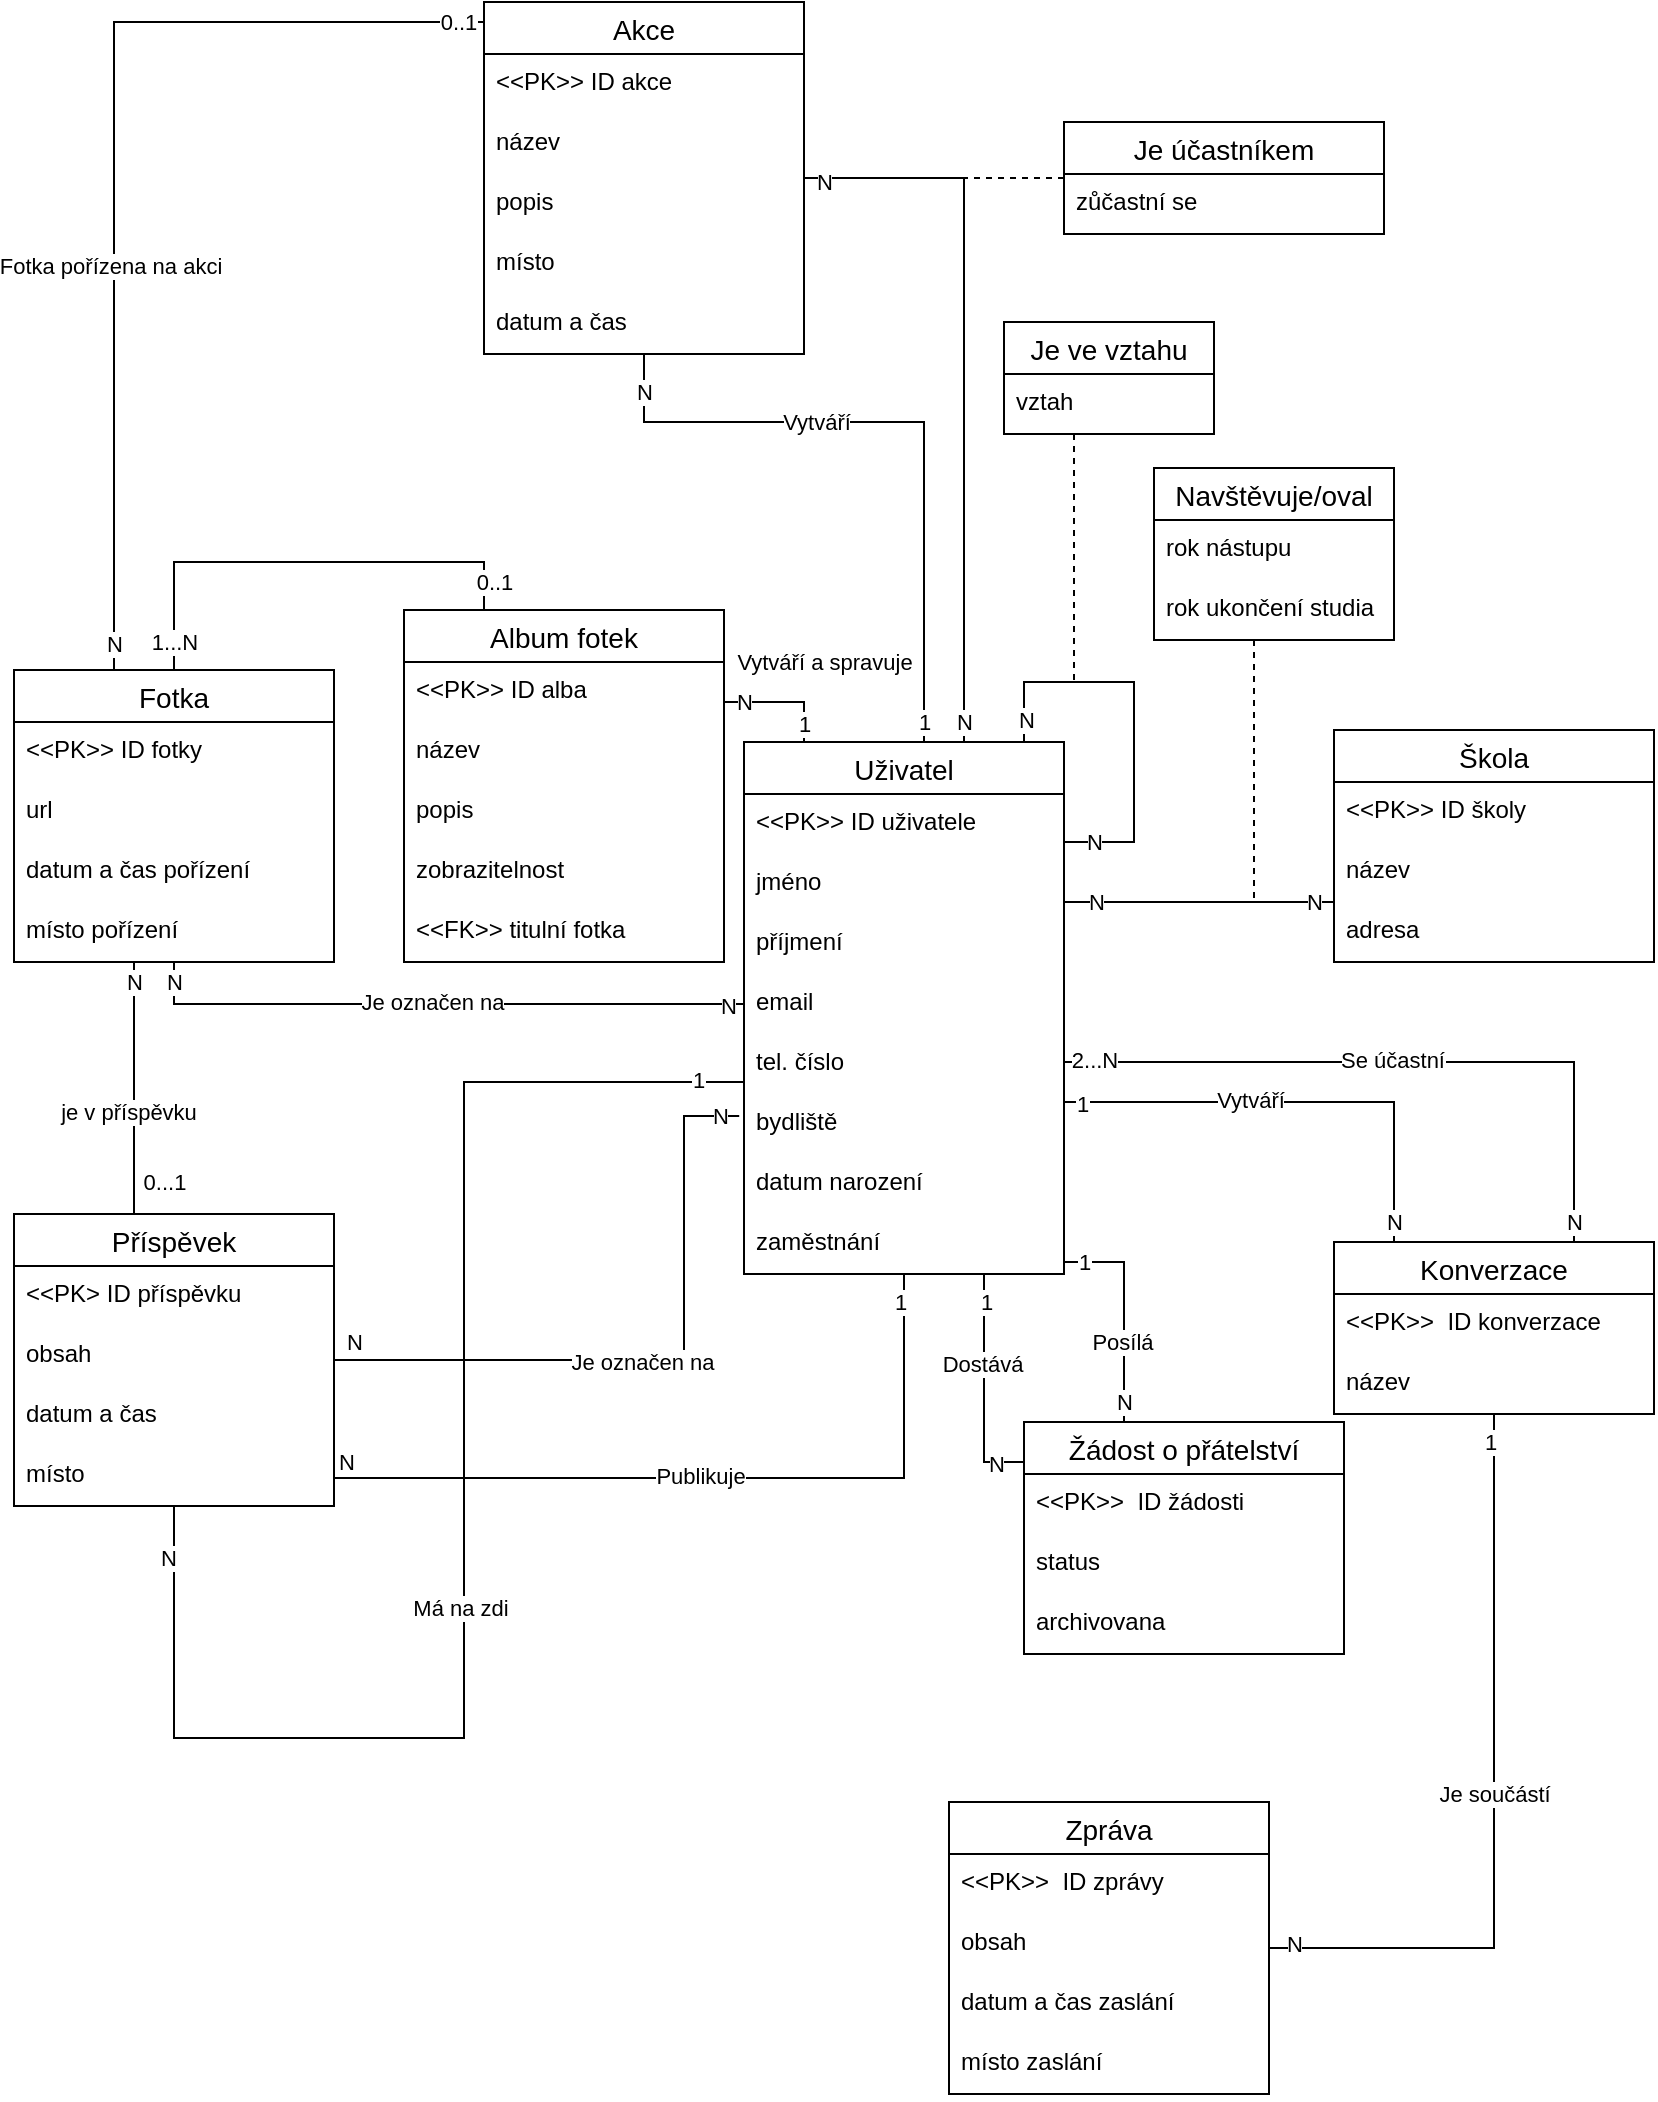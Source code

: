 <mxfile version="20.3.0" type="device"><diagram id="R2lEEEUBdFMjLlhIrx00" name="Page-1"><mxGraphModel dx="2141" dy="1211" grid="1" gridSize="10" guides="1" tooltips="1" connect="1" arrows="1" fold="1" page="1" pageScale="1" pageWidth="850" pageHeight="1100" math="0" shadow="0" extFonts="Permanent Marker^https://fonts.googleapis.com/css?family=Permanent+Marker"><root><mxCell id="0"/><mxCell id="1" parent="0"/><mxCell id="dJl0DLX7Oxz7wwz6UtBd-28" style="edgeStyle=orthogonalEdgeStyle;rounded=0;orthogonalLoop=1;jettySize=auto;html=1;endArrow=none;endFill=0;" parent="1" source="dJl0DLX7Oxz7wwz6UtBd-1" edge="1" target="dJl0DLX7Oxz7wwz6UtBd-1"><mxGeometry relative="1" as="geometry"><mxPoint x="-215" y="380" as="targetPoint"/><Array as="points"><mxPoint x="-325" y="350"/><mxPoint x="-270" y="350"/><mxPoint x="-270" y="430"/></Array></mxGeometry></mxCell><mxCell id="dJl0DLX7Oxz7wwz6UtBd-29" value="N" style="edgeLabel;html=1;align=center;verticalAlign=middle;resizable=0;points=[];" parent="dJl0DLX7Oxz7wwz6UtBd-28" vertex="1" connectable="0"><mxGeometry x="-0.913" y="-1" relative="1" as="geometry"><mxPoint y="-3" as="offset"/></mxGeometry></mxCell><mxCell id="dJl0DLX7Oxz7wwz6UtBd-30" value="N" style="edgeLabel;html=1;align=center;verticalAlign=middle;resizable=0;points=[];" parent="dJl0DLX7Oxz7wwz6UtBd-28" vertex="1" connectable="0"><mxGeometry x="0.855" relative="1" as="geometry"><mxPoint as="offset"/></mxGeometry></mxCell><mxCell id="dJl0DLX7Oxz7wwz6UtBd-49" style="edgeStyle=orthogonalEdgeStyle;rounded=0;orthogonalLoop=1;jettySize=auto;html=1;endArrow=none;endFill=0;" parent="1" source="dJl0DLX7Oxz7wwz6UtBd-1" target="dJl0DLX7Oxz7wwz6UtBd-5" edge="1"><mxGeometry relative="1" as="geometry"><Array as="points"><mxPoint x="-260" y="460"/><mxPoint x="-260" y="460"/></Array></mxGeometry></mxCell><mxCell id="dJl0DLX7Oxz7wwz6UtBd-50" value="N" style="edgeLabel;html=1;align=center;verticalAlign=middle;resizable=0;points=[];" parent="dJl0DLX7Oxz7wwz6UtBd-49" vertex="1" connectable="0"><mxGeometry x="0.806" y="3" relative="1" as="geometry"><mxPoint x="3" y="3" as="offset"/></mxGeometry></mxCell><mxCell id="dJl0DLX7Oxz7wwz6UtBd-51" value="N" style="edgeLabel;html=1;align=center;verticalAlign=middle;resizable=0;points=[];" parent="dJl0DLX7Oxz7wwz6UtBd-49" vertex="1" connectable="0"><mxGeometry x="-0.891" y="2" relative="1" as="geometry"><mxPoint x="8" y="2" as="offset"/></mxGeometry></mxCell><mxCell id="dJl0DLX7Oxz7wwz6UtBd-1" value="Uživatel" style="swimlane;fontStyle=0;childLayout=stackLayout;horizontal=1;startSize=26;horizontalStack=0;resizeParent=1;resizeParentMax=0;resizeLast=0;collapsible=1;marginBottom=0;align=center;fontSize=14;" parent="1" vertex="1"><mxGeometry x="-465" y="380" width="160" height="266" as="geometry"/></mxCell><mxCell id="dJl0DLX7Oxz7wwz6UtBd-2" value="&lt;&lt;PK&gt;&gt; ID uživatele" style="text;strokeColor=none;fillColor=none;spacingLeft=4;spacingRight=4;overflow=hidden;rotatable=0;points=[[0,0.5],[1,0.5]];portConstraint=eastwest;fontSize=12;" parent="dJl0DLX7Oxz7wwz6UtBd-1" vertex="1"><mxGeometry y="26" width="160" height="30" as="geometry"/></mxCell><mxCell id="dJl0DLX7Oxz7wwz6UtBd-4" value="jméno&#10;" style="text;strokeColor=none;fillColor=none;spacingLeft=4;spacingRight=4;overflow=hidden;rotatable=0;points=[[0,0.5],[1,0.5]];portConstraint=eastwest;fontSize=12;" parent="dJl0DLX7Oxz7wwz6UtBd-1" vertex="1"><mxGeometry y="56" width="160" height="30" as="geometry"/></mxCell><mxCell id="dJl0DLX7Oxz7wwz6UtBd-17" value="příjmení" style="text;strokeColor=none;fillColor=none;spacingLeft=4;spacingRight=4;overflow=hidden;rotatable=0;points=[[0,0.5],[1,0.5]];portConstraint=eastwest;fontSize=12;" parent="dJl0DLX7Oxz7wwz6UtBd-1" vertex="1"><mxGeometry y="86" width="160" height="30" as="geometry"/></mxCell><mxCell id="dJl0DLX7Oxz7wwz6UtBd-18" value="email" style="text;strokeColor=none;fillColor=none;spacingLeft=4;spacingRight=4;overflow=hidden;rotatable=0;points=[[0,0.5],[1,0.5]];portConstraint=eastwest;fontSize=12;" parent="dJl0DLX7Oxz7wwz6UtBd-1" vertex="1"><mxGeometry y="116" width="160" height="30" as="geometry"/></mxCell><mxCell id="dJl0DLX7Oxz7wwz6UtBd-19" value="tel. číslo" style="text;strokeColor=none;fillColor=none;spacingLeft=4;spacingRight=4;overflow=hidden;rotatable=0;points=[[0,0.5],[1,0.5]];portConstraint=eastwest;fontSize=12;" parent="dJl0DLX7Oxz7wwz6UtBd-1" vertex="1"><mxGeometry y="146" width="160" height="30" as="geometry"/></mxCell><mxCell id="dJl0DLX7Oxz7wwz6UtBd-20" value="bydliště" style="text;strokeColor=none;fillColor=none;spacingLeft=4;spacingRight=4;overflow=hidden;rotatable=0;points=[[0,0.5],[1,0.5]];portConstraint=eastwest;fontSize=12;" parent="dJl0DLX7Oxz7wwz6UtBd-1" vertex="1"><mxGeometry y="176" width="160" height="30" as="geometry"/></mxCell><mxCell id="dJl0DLX7Oxz7wwz6UtBd-21" value="datum narození" style="text;strokeColor=none;fillColor=none;spacingLeft=4;spacingRight=4;overflow=hidden;rotatable=0;points=[[0,0.5],[1,0.5]];portConstraint=eastwest;fontSize=12;" parent="dJl0DLX7Oxz7wwz6UtBd-1" vertex="1"><mxGeometry y="206" width="160" height="30" as="geometry"/></mxCell><mxCell id="dJl0DLX7Oxz7wwz6UtBd-22" value="zaměstnání" style="text;strokeColor=none;fillColor=none;spacingLeft=4;spacingRight=4;overflow=hidden;rotatable=0;points=[[0,0.5],[1,0.5]];portConstraint=eastwest;fontSize=12;" parent="dJl0DLX7Oxz7wwz6UtBd-1" vertex="1"><mxGeometry y="236" width="160" height="30" as="geometry"/></mxCell><mxCell id="dJl0DLX7Oxz7wwz6UtBd-5" value="Škola" style="swimlane;fontStyle=0;childLayout=stackLayout;horizontal=1;startSize=26;horizontalStack=0;resizeParent=1;resizeParentMax=0;resizeLast=0;collapsible=1;marginBottom=0;align=center;fontSize=14;" parent="1" vertex="1"><mxGeometry x="-170" y="374" width="160" height="116" as="geometry"/></mxCell><mxCell id="dJl0DLX7Oxz7wwz6UtBd-6" value="&lt;&lt;PK&gt;&gt; ID školy" style="text;strokeColor=none;fillColor=none;spacingLeft=4;spacingRight=4;overflow=hidden;rotatable=0;points=[[0,0.5],[1,0.5]];portConstraint=eastwest;fontSize=12;" parent="dJl0DLX7Oxz7wwz6UtBd-5" vertex="1"><mxGeometry y="26" width="160" height="30" as="geometry"/></mxCell><mxCell id="dJl0DLX7Oxz7wwz6UtBd-7" value="název" style="text;strokeColor=none;fillColor=none;spacingLeft=4;spacingRight=4;overflow=hidden;rotatable=0;points=[[0,0.5],[1,0.5]];portConstraint=eastwest;fontSize=12;" parent="dJl0DLX7Oxz7wwz6UtBd-5" vertex="1"><mxGeometry y="56" width="160" height="30" as="geometry"/></mxCell><mxCell id="dJl0DLX7Oxz7wwz6UtBd-8" value="adresa" style="text;strokeColor=none;fillColor=none;spacingLeft=4;spacingRight=4;overflow=hidden;rotatable=0;points=[[0,0.5],[1,0.5]];portConstraint=eastwest;fontSize=12;" parent="dJl0DLX7Oxz7wwz6UtBd-5" vertex="1"><mxGeometry y="86" width="160" height="30" as="geometry"/></mxCell><mxCell id="dJl0DLX7Oxz7wwz6UtBd-60" style="edgeStyle=orthogonalEdgeStyle;rounded=0;orthogonalLoop=1;jettySize=auto;html=1;endArrow=none;endFill=0;" parent="1" source="dJl0DLX7Oxz7wwz6UtBd-13" target="dJl0DLX7Oxz7wwz6UtBd-1" edge="1"><mxGeometry relative="1" as="geometry"><Array as="points"><mxPoint x="-345" y="740"/></Array></mxGeometry></mxCell><mxCell id="dJl0DLX7Oxz7wwz6UtBd-66" value="Dostává" style="edgeLabel;html=1;align=center;verticalAlign=middle;resizable=0;points=[];" parent="dJl0DLX7Oxz7wwz6UtBd-60" vertex="1" connectable="0"><mxGeometry x="0.209" y="1" relative="1" as="geometry"><mxPoint as="offset"/></mxGeometry></mxCell><mxCell id="dJl0DLX7Oxz7wwz6UtBd-67" value="1" style="edgeLabel;html=1;align=center;verticalAlign=middle;resizable=0;points=[];" parent="dJl0DLX7Oxz7wwz6UtBd-60" vertex="1" connectable="0"><mxGeometry x="0.896" y="-1" relative="1" as="geometry"><mxPoint y="8" as="offset"/></mxGeometry></mxCell><mxCell id="dJl0DLX7Oxz7wwz6UtBd-68" value="N" style="edgeLabel;html=1;align=center;verticalAlign=middle;resizable=0;points=[];" parent="dJl0DLX7Oxz7wwz6UtBd-60" vertex="1" connectable="0"><mxGeometry x="-0.905" y="1" relative="1" as="geometry"><mxPoint x="-9" as="offset"/></mxGeometry></mxCell><mxCell id="dJl0DLX7Oxz7wwz6UtBd-61" style="edgeStyle=orthogonalEdgeStyle;rounded=0;orthogonalLoop=1;jettySize=auto;html=1;endArrow=none;endFill=0;" parent="1" source="dJl0DLX7Oxz7wwz6UtBd-13" target="dJl0DLX7Oxz7wwz6UtBd-1" edge="1"><mxGeometry relative="1" as="geometry"><Array as="points"><mxPoint x="-275" y="640"/></Array></mxGeometry></mxCell><mxCell id="dJl0DLX7Oxz7wwz6UtBd-63" value="N" style="edgeLabel;html=1;align=center;verticalAlign=middle;resizable=0;points=[];" parent="dJl0DLX7Oxz7wwz6UtBd-61" vertex="1" connectable="0"><mxGeometry x="-0.883" relative="1" as="geometry"><mxPoint y="-4" as="offset"/></mxGeometry></mxCell><mxCell id="dJl0DLX7Oxz7wwz6UtBd-64" value="1" style="edgeLabel;html=1;align=center;verticalAlign=middle;resizable=0;points=[];" parent="dJl0DLX7Oxz7wwz6UtBd-61" vertex="1" connectable="0"><mxGeometry x="0.834" y="-1" relative="1" as="geometry"><mxPoint x="1" y="1" as="offset"/></mxGeometry></mxCell><mxCell id="dJl0DLX7Oxz7wwz6UtBd-65" value="Posílá" style="edgeLabel;html=1;align=center;verticalAlign=middle;resizable=0;points=[];" parent="dJl0DLX7Oxz7wwz6UtBd-61" vertex="1" connectable="0"><mxGeometry x="0.114" y="1" relative="1" as="geometry"><mxPoint y="21" as="offset"/></mxGeometry></mxCell><mxCell id="dJl0DLX7Oxz7wwz6UtBd-13" value="Žádost o přátelství" style="swimlane;fontStyle=0;childLayout=stackLayout;horizontal=1;startSize=26;horizontalStack=0;resizeParent=1;resizeParentMax=0;resizeLast=0;collapsible=1;marginBottom=0;align=center;fontSize=14;" parent="1" vertex="1"><mxGeometry x="-325" y="720" width="160" height="116" as="geometry"/></mxCell><mxCell id="dJl0DLX7Oxz7wwz6UtBd-15" value="&lt;&lt;PK&gt;&gt;  ID žádosti" style="text;strokeColor=none;fillColor=none;spacingLeft=4;spacingRight=4;overflow=hidden;rotatable=0;points=[[0,0.5],[1,0.5]];portConstraint=eastwest;fontSize=12;" parent="dJl0DLX7Oxz7wwz6UtBd-13" vertex="1"><mxGeometry y="26" width="160" height="30" as="geometry"/></mxCell><mxCell id="dJl0DLX7Oxz7wwz6UtBd-69" value="status" style="text;strokeColor=none;fillColor=none;spacingLeft=4;spacingRight=4;overflow=hidden;rotatable=0;points=[[0,0.5],[1,0.5]];portConstraint=eastwest;fontSize=12;" parent="dJl0DLX7Oxz7wwz6UtBd-13" vertex="1"><mxGeometry y="56" width="160" height="30" as="geometry"/></mxCell><mxCell id="GvWDZZlMKN9fP6hZf6HI-1" value="archivovana" style="text;strokeColor=none;fillColor=none;spacingLeft=4;spacingRight=4;overflow=hidden;rotatable=0;points=[[0,0.5],[1,0.5]];portConstraint=eastwest;fontSize=12;" parent="dJl0DLX7Oxz7wwz6UtBd-13" vertex="1"><mxGeometry y="86" width="160" height="30" as="geometry"/></mxCell><mxCell id="dJl0DLX7Oxz7wwz6UtBd-46" style="edgeStyle=orthogonalEdgeStyle;rounded=0;orthogonalLoop=1;jettySize=auto;html=1;dashed=1;endArrow=none;endFill=0;" parent="1" source="dJl0DLX7Oxz7wwz6UtBd-42" edge="1"><mxGeometry relative="1" as="geometry"><mxPoint x="-300" y="350" as="targetPoint"/><Array as="points"><mxPoint x="-300" y="330"/><mxPoint x="-300" y="330"/></Array></mxGeometry></mxCell><mxCell id="dJl0DLX7Oxz7wwz6UtBd-42" value="Je ve vztahu" style="swimlane;fontStyle=0;childLayout=stackLayout;horizontal=1;startSize=26;horizontalStack=0;resizeParent=1;resizeParentMax=0;resizeLast=0;collapsible=1;marginBottom=0;align=center;fontSize=14;" parent="1" vertex="1"><mxGeometry x="-335" y="170" width="105" height="56" as="geometry"/></mxCell><mxCell id="dJl0DLX7Oxz7wwz6UtBd-43" value="vztah" style="text;strokeColor=none;fillColor=none;spacingLeft=4;spacingRight=4;overflow=hidden;rotatable=0;points=[[0,0.5],[1,0.5]];portConstraint=eastwest;fontSize=12;" parent="dJl0DLX7Oxz7wwz6UtBd-42" vertex="1"><mxGeometry y="26" width="105" height="30" as="geometry"/></mxCell><mxCell id="dJl0DLX7Oxz7wwz6UtBd-58" style="edgeStyle=orthogonalEdgeStyle;rounded=0;orthogonalLoop=1;jettySize=auto;html=1;endArrow=none;endFill=0;dashed=1;" parent="1" source="dJl0DLX7Oxz7wwz6UtBd-54" edge="1"><mxGeometry relative="1" as="geometry"><mxPoint x="-240" y="460" as="targetPoint"/><Array as="points"><mxPoint x="-210" y="460"/></Array></mxGeometry></mxCell><mxCell id="dJl0DLX7Oxz7wwz6UtBd-54" value="Navštěvuje/oval" style="swimlane;fontStyle=0;childLayout=stackLayout;horizontal=1;startSize=26;horizontalStack=0;resizeParent=1;resizeParentMax=0;resizeLast=0;collapsible=1;marginBottom=0;align=center;fontSize=14;" parent="1" vertex="1"><mxGeometry x="-260" y="243" width="120" height="86" as="geometry"/></mxCell><mxCell id="dJl0DLX7Oxz7wwz6UtBd-55" value="rok nástupu" style="text;strokeColor=none;fillColor=none;spacingLeft=4;spacingRight=4;overflow=hidden;rotatable=0;points=[[0,0.5],[1,0.5]];portConstraint=eastwest;fontSize=12;" parent="dJl0DLX7Oxz7wwz6UtBd-54" vertex="1"><mxGeometry y="26" width="120" height="30" as="geometry"/></mxCell><mxCell id="dJl0DLX7Oxz7wwz6UtBd-56" value="rok ukončení studia" style="text;strokeColor=none;fillColor=none;spacingLeft=4;spacingRight=4;overflow=hidden;rotatable=0;points=[[0,0.5],[1,0.5]];portConstraint=eastwest;fontSize=12;" parent="dJl0DLX7Oxz7wwz6UtBd-54" vertex="1"><mxGeometry y="56" width="120" height="30" as="geometry"/></mxCell><mxCell id="dJl0DLX7Oxz7wwz6UtBd-76" style="edgeStyle=orthogonalEdgeStyle;rounded=0;orthogonalLoop=1;jettySize=auto;html=1;endArrow=none;endFill=0;" parent="1" source="dJl0DLX7Oxz7wwz6UtBd-71" target="dJl0DLX7Oxz7wwz6UtBd-1" edge="1"><mxGeometry relative="1" as="geometry"><Array as="points"><mxPoint x="-385" y="748"/><mxPoint x="-355" y="748"/></Array></mxGeometry></mxCell><mxCell id="dJl0DLX7Oxz7wwz6UtBd-77" value="1" style="edgeLabel;html=1;align=center;verticalAlign=middle;resizable=0;points=[];" parent="dJl0DLX7Oxz7wwz6UtBd-76" vertex="1" connectable="0"><mxGeometry x="0.831" y="2" relative="1" as="geometry"><mxPoint y="-19" as="offset"/></mxGeometry></mxCell><mxCell id="dJl0DLX7Oxz7wwz6UtBd-78" value="N" style="edgeLabel;html=1;align=center;verticalAlign=middle;resizable=0;points=[];" parent="dJl0DLX7Oxz7wwz6UtBd-76" vertex="1" connectable="0"><mxGeometry x="-0.809" y="1" relative="1" as="geometry"><mxPoint x="-31" y="-7" as="offset"/></mxGeometry></mxCell><mxCell id="dJl0DLX7Oxz7wwz6UtBd-79" value="Publikuje" style="edgeLabel;html=1;align=center;verticalAlign=middle;resizable=0;points=[];" parent="dJl0DLX7Oxz7wwz6UtBd-76" vertex="1" connectable="0"><mxGeometry x="-0.057" y="1" relative="1" as="geometry"><mxPoint as="offset"/></mxGeometry></mxCell><mxCell id="dJl0DLX7Oxz7wwz6UtBd-81" style="edgeStyle=orthogonalEdgeStyle;rounded=0;orthogonalLoop=1;jettySize=auto;html=1;endArrow=none;endFill=0;" parent="1" source="dJl0DLX7Oxz7wwz6UtBd-71" target="dJl0DLX7Oxz7wwz6UtBd-1" edge="1"><mxGeometry relative="1" as="geometry"><Array as="points"><mxPoint x="-750" y="878"/><mxPoint x="-605" y="878"/><mxPoint x="-605" y="550"/></Array></mxGeometry></mxCell><mxCell id="dJl0DLX7Oxz7wwz6UtBd-83" value="1" style="edgeLabel;html=1;align=center;verticalAlign=middle;resizable=0;points=[];" parent="dJl0DLX7Oxz7wwz6UtBd-81" vertex="1" connectable="0"><mxGeometry x="0.935" y="1" relative="1" as="geometry"><mxPoint as="offset"/></mxGeometry></mxCell><mxCell id="dJl0DLX7Oxz7wwz6UtBd-84" value="N" style="edgeLabel;html=1;align=center;verticalAlign=middle;resizable=0;points=[];" parent="dJl0DLX7Oxz7wwz6UtBd-81" vertex="1" connectable="0"><mxGeometry x="-0.93" y="-3" relative="1" as="geometry"><mxPoint as="offset"/></mxGeometry></mxCell><mxCell id="dJl0DLX7Oxz7wwz6UtBd-85" value="Má na zdi" style="edgeLabel;html=1;align=center;verticalAlign=middle;resizable=0;points=[];" parent="dJl0DLX7Oxz7wwz6UtBd-81" vertex="1" connectable="0"><mxGeometry x="-0.105" y="2" relative="1" as="geometry"><mxPoint as="offset"/></mxGeometry></mxCell><mxCell id="dJl0DLX7Oxz7wwz6UtBd-86" style="edgeStyle=orthogonalEdgeStyle;rounded=0;orthogonalLoop=1;jettySize=auto;html=1;entryX=-0.015;entryY=0.367;entryDx=0;entryDy=0;entryPerimeter=0;endArrow=none;endFill=0;" parent="1" source="dJl0DLX7Oxz7wwz6UtBd-71" target="dJl0DLX7Oxz7wwz6UtBd-20" edge="1"><mxGeometry relative="1" as="geometry"><Array as="points"><mxPoint x="-495" y="689"/><mxPoint x="-495" y="567"/></Array></mxGeometry></mxCell><mxCell id="dJl0DLX7Oxz7wwz6UtBd-87" value="N" style="edgeLabel;html=1;align=center;verticalAlign=middle;resizable=0;points=[];" parent="dJl0DLX7Oxz7wwz6UtBd-86" vertex="1" connectable="0"><mxGeometry x="0.939" relative="1" as="geometry"><mxPoint as="offset"/></mxGeometry></mxCell><mxCell id="dJl0DLX7Oxz7wwz6UtBd-88" value="N" style="edgeLabel;html=1;align=center;verticalAlign=middle;resizable=0;points=[];" parent="dJl0DLX7Oxz7wwz6UtBd-86" vertex="1" connectable="0"><mxGeometry x="-0.937" relative="1" as="geometry"><mxPoint y="-9" as="offset"/></mxGeometry></mxCell><mxCell id="dJl0DLX7Oxz7wwz6UtBd-89" value="Je označen na" style="edgeLabel;html=1;align=center;verticalAlign=middle;resizable=0;points=[];" parent="dJl0DLX7Oxz7wwz6UtBd-86" vertex="1" connectable="0"><mxGeometry x="-0.052" y="-1" relative="1" as="geometry"><mxPoint as="offset"/></mxGeometry></mxCell><mxCell id="dJl0DLX7Oxz7wwz6UtBd-71" value="Příspěvek" style="swimlane;fontStyle=0;childLayout=stackLayout;horizontal=1;startSize=26;horizontalStack=0;resizeParent=1;resizeParentMax=0;resizeLast=0;collapsible=1;marginBottom=0;align=center;fontSize=14;" parent="1" vertex="1"><mxGeometry x="-830" y="616" width="160" height="146" as="geometry"/></mxCell><mxCell id="dJl0DLX7Oxz7wwz6UtBd-72" value="&lt;&lt;PK&gt; ID příspěvku" style="text;strokeColor=none;fillColor=none;spacingLeft=4;spacingRight=4;overflow=hidden;rotatable=0;points=[[0,0.5],[1,0.5]];portConstraint=eastwest;fontSize=12;" parent="dJl0DLX7Oxz7wwz6UtBd-71" vertex="1"><mxGeometry y="26" width="160" height="30" as="geometry"/></mxCell><mxCell id="dJl0DLX7Oxz7wwz6UtBd-93" value="obsah" style="text;strokeColor=none;fillColor=none;spacingLeft=4;spacingRight=4;overflow=hidden;rotatable=0;points=[[0,0.5],[1,0.5]];portConstraint=eastwest;fontSize=12;" parent="dJl0DLX7Oxz7wwz6UtBd-71" vertex="1"><mxGeometry y="56" width="160" height="30" as="geometry"/></mxCell><mxCell id="dJl0DLX7Oxz7wwz6UtBd-94" value="datum a čas" style="text;strokeColor=none;fillColor=none;spacingLeft=4;spacingRight=4;overflow=hidden;rotatable=0;points=[[0,0.5],[1,0.5]];portConstraint=eastwest;fontSize=12;" parent="dJl0DLX7Oxz7wwz6UtBd-71" vertex="1"><mxGeometry y="86" width="160" height="30" as="geometry"/></mxCell><mxCell id="dJl0DLX7Oxz7wwz6UtBd-95" value="místo" style="text;strokeColor=none;fillColor=none;spacingLeft=4;spacingRight=4;overflow=hidden;rotatable=0;points=[[0,0.5],[1,0.5]];portConstraint=eastwest;fontSize=12;" parent="dJl0DLX7Oxz7wwz6UtBd-71" vertex="1"><mxGeometry y="116" width="160" height="30" as="geometry"/></mxCell><mxCell id="dJl0DLX7Oxz7wwz6UtBd-103" style="edgeStyle=orthogonalEdgeStyle;rounded=0;orthogonalLoop=1;jettySize=auto;html=1;endArrow=none;endFill=0;" parent="1" source="dJl0DLX7Oxz7wwz6UtBd-100" target="dJl0DLX7Oxz7wwz6UtBd-1" edge="1"><mxGeometry relative="1" as="geometry"><Array as="points"><mxPoint x="-435" y="360"/></Array></mxGeometry></mxCell><mxCell id="dJl0DLX7Oxz7wwz6UtBd-110" value="N" style="edgeLabel;html=1;align=center;verticalAlign=middle;resizable=0;points=[];" parent="dJl0DLX7Oxz7wwz6UtBd-103" vertex="1" connectable="0"><mxGeometry x="-0.802" relative="1" as="geometry"><mxPoint x="4" as="offset"/></mxGeometry></mxCell><mxCell id="dJl0DLX7Oxz7wwz6UtBd-112" value="1" style="edgeLabel;html=1;align=center;verticalAlign=middle;resizable=0;points=[];" parent="dJl0DLX7Oxz7wwz6UtBd-103" vertex="1" connectable="0"><mxGeometry x="0.778" y="1" relative="1" as="geometry"><mxPoint x="-1" y="-3" as="offset"/></mxGeometry></mxCell><mxCell id="Sk-mAd5Xaj9UqnqmIyhn-1" value="Vytváří a spravuje" style="edgeLabel;html=1;align=center;verticalAlign=middle;resizable=0;points=[];" parent="dJl0DLX7Oxz7wwz6UtBd-103" vertex="1" connectable="0"><mxGeometry x="0.1" y="2" relative="1" as="geometry"><mxPoint x="17" y="-18" as="offset"/></mxGeometry></mxCell><mxCell id="dJl0DLX7Oxz7wwz6UtBd-100" value="Album fotek" style="swimlane;fontStyle=0;childLayout=stackLayout;horizontal=1;startSize=26;horizontalStack=0;resizeParent=1;resizeParentMax=0;resizeLast=0;collapsible=1;marginBottom=0;align=center;fontSize=14;" parent="1" vertex="1"><mxGeometry x="-635" y="314" width="160" height="176" as="geometry"/></mxCell><mxCell id="dJl0DLX7Oxz7wwz6UtBd-101" value="&lt;&lt;PK&gt;&gt; ID alba" style="text;strokeColor=none;fillColor=none;spacingLeft=4;spacingRight=4;overflow=hidden;rotatable=0;points=[[0,0.5],[1,0.5]];portConstraint=eastwest;fontSize=12;" parent="dJl0DLX7Oxz7wwz6UtBd-100" vertex="1"><mxGeometry y="26" width="160" height="30" as="geometry"/></mxCell><mxCell id="dJl0DLX7Oxz7wwz6UtBd-102" value="název" style="text;strokeColor=none;fillColor=none;spacingLeft=4;spacingRight=4;overflow=hidden;rotatable=0;points=[[0,0.5],[1,0.5]];portConstraint=eastwest;fontSize=12;" parent="dJl0DLX7Oxz7wwz6UtBd-100" vertex="1"><mxGeometry y="56" width="160" height="30" as="geometry"/></mxCell><mxCell id="dJl0DLX7Oxz7wwz6UtBd-105" value="popis" style="text;strokeColor=none;fillColor=none;spacingLeft=4;spacingRight=4;overflow=hidden;rotatable=0;points=[[0,0.5],[1,0.5]];portConstraint=eastwest;fontSize=12;" parent="dJl0DLX7Oxz7wwz6UtBd-100" vertex="1"><mxGeometry y="86" width="160" height="30" as="geometry"/></mxCell><mxCell id="dJl0DLX7Oxz7wwz6UtBd-106" value="zobrazitelnost" style="text;strokeColor=none;fillColor=none;spacingLeft=4;spacingRight=4;overflow=hidden;rotatable=0;points=[[0,0.5],[1,0.5]];portConstraint=eastwest;fontSize=12;" parent="dJl0DLX7Oxz7wwz6UtBd-100" vertex="1"><mxGeometry y="116" width="160" height="30" as="geometry"/></mxCell><mxCell id="dJl0DLX7Oxz7wwz6UtBd-136" value="&lt;&lt;FK&gt;&gt; titulní fotka" style="text;strokeColor=none;fillColor=none;spacingLeft=4;spacingRight=4;overflow=hidden;rotatable=0;points=[[0,0.5],[1,0.5]];portConstraint=eastwest;fontSize=12;" parent="dJl0DLX7Oxz7wwz6UtBd-100" vertex="1"><mxGeometry y="146" width="160" height="30" as="geometry"/></mxCell><mxCell id="dJl0DLX7Oxz7wwz6UtBd-122" style="edgeStyle=orthogonalEdgeStyle;rounded=0;orthogonalLoop=1;jettySize=auto;html=1;entryX=0.25;entryY=0;entryDx=0;entryDy=0;endArrow=none;endFill=0;" parent="1" source="dJl0DLX7Oxz7wwz6UtBd-114" target="dJl0DLX7Oxz7wwz6UtBd-100" edge="1"><mxGeometry relative="1" as="geometry"><Array as="points"><mxPoint x="-750" y="290"/><mxPoint x="-595" y="290"/></Array></mxGeometry></mxCell><mxCell id="dJl0DLX7Oxz7wwz6UtBd-124" value="0..1" style="edgeLabel;html=1;align=center;verticalAlign=middle;resizable=0;points=[];" parent="dJl0DLX7Oxz7wwz6UtBd-122" vertex="1" connectable="0"><mxGeometry x="0.943" y="1" relative="1" as="geometry"><mxPoint x="4" y="-8" as="offset"/></mxGeometry></mxCell><mxCell id="dJl0DLX7Oxz7wwz6UtBd-125" value="1...N" style="edgeLabel;html=1;align=center;verticalAlign=middle;resizable=0;points=[];" parent="dJl0DLX7Oxz7wwz6UtBd-122" vertex="1" connectable="0"><mxGeometry x="-0.944" relative="1" as="geometry"><mxPoint y="-8" as="offset"/></mxGeometry></mxCell><mxCell id="dJl0DLX7Oxz7wwz6UtBd-158" style="edgeStyle=orthogonalEdgeStyle;rounded=0;orthogonalLoop=1;jettySize=auto;html=1;entryX=0.125;entryY=0.057;entryDx=0;entryDy=0;entryPerimeter=0;endArrow=none;endFill=0;" parent="1" source="dJl0DLX7Oxz7wwz6UtBd-114" target="dJl0DLX7Oxz7wwz6UtBd-137" edge="1"><mxGeometry relative="1" as="geometry"><Array as="points"><mxPoint x="-780" y="20"/></Array></mxGeometry></mxCell><mxCell id="dJl0DLX7Oxz7wwz6UtBd-159" value="0..1" style="edgeLabel;html=1;align=center;verticalAlign=middle;resizable=0;points=[];" parent="dJl0DLX7Oxz7wwz6UtBd-158" vertex="1" connectable="0"><mxGeometry x="0.873" relative="1" as="geometry"><mxPoint as="offset"/></mxGeometry></mxCell><mxCell id="dJl0DLX7Oxz7wwz6UtBd-160" value="N" style="edgeLabel;html=1;align=center;verticalAlign=middle;resizable=0;points=[];" parent="dJl0DLX7Oxz7wwz6UtBd-158" vertex="1" connectable="0"><mxGeometry x="-0.937" y="-1" relative="1" as="geometry"><mxPoint x="-1" y="3" as="offset"/></mxGeometry></mxCell><mxCell id="dJl0DLX7Oxz7wwz6UtBd-161" value="Fotka pořízena na akci" style="edgeLabel;html=1;align=center;verticalAlign=middle;resizable=0;points=[];" parent="dJl0DLX7Oxz7wwz6UtBd-158" vertex="1" connectable="0"><mxGeometry x="-0.236" y="2" relative="1" as="geometry"><mxPoint as="offset"/></mxGeometry></mxCell><mxCell id="Sk-mAd5Xaj9UqnqmIyhn-2" style="edgeStyle=orthogonalEdgeStyle;rounded=0;orthogonalLoop=1;jettySize=auto;html=1;entryX=0;entryY=0.5;entryDx=0;entryDy=0;endArrow=none;endFill=0;" parent="1" source="dJl0DLX7Oxz7wwz6UtBd-114" target="dJl0DLX7Oxz7wwz6UtBd-18" edge="1"><mxGeometry relative="1" as="geometry"/></mxCell><mxCell id="Sk-mAd5Xaj9UqnqmIyhn-3" value="N" style="edgeLabel;html=1;align=center;verticalAlign=middle;resizable=0;points=[];" parent="Sk-mAd5Xaj9UqnqmIyhn-2" vertex="1" connectable="0"><mxGeometry x="-0.862" y="3" relative="1" as="geometry"><mxPoint y="-8" as="offset"/></mxGeometry></mxCell><mxCell id="Sk-mAd5Xaj9UqnqmIyhn-4" value="N" style="edgeLabel;html=1;align=center;verticalAlign=middle;resizable=0;points=[];" parent="Sk-mAd5Xaj9UqnqmIyhn-2" vertex="1" connectable="0"><mxGeometry x="0.86" y="-1" relative="1" as="geometry"><mxPoint x="13" as="offset"/></mxGeometry></mxCell><mxCell id="Sk-mAd5Xaj9UqnqmIyhn-5" value="Je označen na" style="edgeLabel;html=1;align=center;verticalAlign=middle;resizable=0;points=[];" parent="Sk-mAd5Xaj9UqnqmIyhn-2" vertex="1" connectable="0"><mxGeometry x="-0.023" y="1" relative="1" as="geometry"><mxPoint as="offset"/></mxGeometry></mxCell><mxCell id="dJl0DLX7Oxz7wwz6UtBd-114" value="Fotka" style="swimlane;fontStyle=0;childLayout=stackLayout;horizontal=1;startSize=26;horizontalStack=0;resizeParent=1;resizeParentMax=0;resizeLast=0;collapsible=1;marginBottom=0;align=center;fontSize=14;" parent="1" vertex="1"><mxGeometry x="-830" y="344" width="160" height="146" as="geometry"/></mxCell><mxCell id="dJl0DLX7Oxz7wwz6UtBd-115" value="&lt;&lt;PK&gt;&gt; ID fotky" style="text;strokeColor=none;fillColor=none;spacingLeft=4;spacingRight=4;overflow=hidden;rotatable=0;points=[[0,0.5],[1,0.5]];portConstraint=eastwest;fontSize=12;" parent="dJl0DLX7Oxz7wwz6UtBd-114" vertex="1"><mxGeometry y="26" width="160" height="30" as="geometry"/></mxCell><mxCell id="dJl0DLX7Oxz7wwz6UtBd-116" value="url" style="text;strokeColor=none;fillColor=none;spacingLeft=4;spacingRight=4;overflow=hidden;rotatable=0;points=[[0,0.5],[1,0.5]];portConstraint=eastwest;fontSize=12;" parent="dJl0DLX7Oxz7wwz6UtBd-114" vertex="1"><mxGeometry y="56" width="160" height="30" as="geometry"/></mxCell><mxCell id="dJl0DLX7Oxz7wwz6UtBd-118" value="datum a čas pořízení" style="text;strokeColor=none;fillColor=none;spacingLeft=4;spacingRight=4;overflow=hidden;rotatable=0;points=[[0,0.5],[1,0.5]];portConstraint=eastwest;fontSize=12;" parent="dJl0DLX7Oxz7wwz6UtBd-114" vertex="1"><mxGeometry y="86" width="160" height="30" as="geometry"/></mxCell><mxCell id="dJl0DLX7Oxz7wwz6UtBd-119" value="místo pořízení" style="text;strokeColor=none;fillColor=none;spacingLeft=4;spacingRight=4;overflow=hidden;rotatable=0;points=[[0,0.5],[1,0.5]];portConstraint=eastwest;fontSize=12;" parent="dJl0DLX7Oxz7wwz6UtBd-114" vertex="1"><mxGeometry y="116" width="160" height="30" as="geometry"/></mxCell><mxCell id="dJl0DLX7Oxz7wwz6UtBd-143" style="edgeStyle=orthogonalEdgeStyle;rounded=0;orthogonalLoop=1;jettySize=auto;html=1;endArrow=none;endFill=0;" parent="1" source="dJl0DLX7Oxz7wwz6UtBd-137" target="dJl0DLX7Oxz7wwz6UtBd-1" edge="1"><mxGeometry relative="1" as="geometry"><Array as="points"><mxPoint x="-515" y="220"/><mxPoint x="-375" y="220"/></Array></mxGeometry></mxCell><mxCell id="dJl0DLX7Oxz7wwz6UtBd-146" value="N" style="edgeLabel;html=1;align=center;verticalAlign=middle;resizable=0;points=[];" parent="dJl0DLX7Oxz7wwz6UtBd-143" vertex="1" connectable="0"><mxGeometry x="-0.887" relative="1" as="geometry"><mxPoint as="offset"/></mxGeometry></mxCell><mxCell id="dJl0DLX7Oxz7wwz6UtBd-147" value="1" style="edgeLabel;html=1;align=center;verticalAlign=middle;resizable=0;points=[];" parent="dJl0DLX7Oxz7wwz6UtBd-143" vertex="1" connectable="0"><mxGeometry x="0.872" y="2" relative="1" as="geometry"><mxPoint x="-2" y="11" as="offset"/></mxGeometry></mxCell><mxCell id="dJl0DLX7Oxz7wwz6UtBd-148" value="Vytváří" style="edgeLabel;html=1;align=center;verticalAlign=middle;resizable=0;points=[];" parent="dJl0DLX7Oxz7wwz6UtBd-143" vertex="1" connectable="0"><mxGeometry x="0.002" relative="1" as="geometry"><mxPoint x="-48" as="offset"/></mxGeometry></mxCell><mxCell id="dJl0DLX7Oxz7wwz6UtBd-149" style="edgeStyle=orthogonalEdgeStyle;rounded=0;orthogonalLoop=1;jettySize=auto;html=1;entryX=0.188;entryY=0;entryDx=0;entryDy=0;entryPerimeter=0;endArrow=none;endFill=0;" parent="1" source="dJl0DLX7Oxz7wwz6UtBd-137" target="dJl0DLX7Oxz7wwz6UtBd-1" edge="1"><mxGeometry relative="1" as="geometry"><Array as="points"><mxPoint x="-355" y="98"/><mxPoint x="-355" y="380"/></Array></mxGeometry></mxCell><mxCell id="dJl0DLX7Oxz7wwz6UtBd-150" value="N" style="edgeLabel;html=1;align=center;verticalAlign=middle;resizable=0;points=[];" parent="dJl0DLX7Oxz7wwz6UtBd-149" vertex="1" connectable="0"><mxGeometry x="0.852" relative="1" as="geometry"><mxPoint x="47" y="-10" as="offset"/></mxGeometry></mxCell><mxCell id="dJl0DLX7Oxz7wwz6UtBd-151" value="N" style="edgeLabel;html=1;align=center;verticalAlign=middle;resizable=0;points=[];" parent="dJl0DLX7Oxz7wwz6UtBd-149" vertex="1" connectable="0"><mxGeometry x="-0.906" y="3" relative="1" as="geometry"><mxPoint x="-11" y="5" as="offset"/></mxGeometry></mxCell><mxCell id="dJl0DLX7Oxz7wwz6UtBd-137" value="Akce" style="swimlane;fontStyle=0;childLayout=stackLayout;horizontal=1;startSize=26;horizontalStack=0;resizeParent=1;resizeParentMax=0;resizeLast=0;collapsible=1;marginBottom=0;align=center;fontSize=14;" parent="1" vertex="1"><mxGeometry x="-595" y="10" width="160" height="176" as="geometry"/></mxCell><mxCell id="dJl0DLX7Oxz7wwz6UtBd-138" value="&lt;&lt;PK&gt;&gt; ID akce" style="text;strokeColor=none;fillColor=none;spacingLeft=4;spacingRight=4;overflow=hidden;rotatable=0;points=[[0,0.5],[1,0.5]];portConstraint=eastwest;fontSize=12;" parent="dJl0DLX7Oxz7wwz6UtBd-137" vertex="1"><mxGeometry y="26" width="160" height="30" as="geometry"/></mxCell><mxCell id="dJl0DLX7Oxz7wwz6UtBd-139" value="název" style="text;strokeColor=none;fillColor=none;spacingLeft=4;spacingRight=4;overflow=hidden;rotatable=0;points=[[0,0.5],[1,0.5]];portConstraint=eastwest;fontSize=12;" parent="dJl0DLX7Oxz7wwz6UtBd-137" vertex="1"><mxGeometry y="56" width="160" height="30" as="geometry"/></mxCell><mxCell id="dJl0DLX7Oxz7wwz6UtBd-140" value="popis" style="text;strokeColor=none;fillColor=none;spacingLeft=4;spacingRight=4;overflow=hidden;rotatable=0;points=[[0,0.5],[1,0.5]];portConstraint=eastwest;fontSize=12;" parent="dJl0DLX7Oxz7wwz6UtBd-137" vertex="1"><mxGeometry y="86" width="160" height="30" as="geometry"/></mxCell><mxCell id="dJl0DLX7Oxz7wwz6UtBd-141" value="místo" style="text;strokeColor=none;fillColor=none;spacingLeft=4;spacingRight=4;overflow=hidden;rotatable=0;points=[[0,0.5],[1,0.5]];portConstraint=eastwest;fontSize=12;" parent="dJl0DLX7Oxz7wwz6UtBd-137" vertex="1"><mxGeometry y="116" width="160" height="30" as="geometry"/></mxCell><mxCell id="dJl0DLX7Oxz7wwz6UtBd-142" value="datum a čas" style="text;strokeColor=none;fillColor=none;spacingLeft=4;spacingRight=4;overflow=hidden;rotatable=0;points=[[0,0.5],[1,0.5]];portConstraint=eastwest;fontSize=12;" parent="dJl0DLX7Oxz7wwz6UtBd-137" vertex="1"><mxGeometry y="146" width="160" height="30" as="geometry"/></mxCell><mxCell id="dJl0DLX7Oxz7wwz6UtBd-156" style="edgeStyle=orthogonalEdgeStyle;rounded=0;orthogonalLoop=1;jettySize=auto;html=1;endArrow=none;endFill=0;dashed=1;" parent="1" source="dJl0DLX7Oxz7wwz6UtBd-154" edge="1"><mxGeometry relative="1" as="geometry"><mxPoint x="-360" y="98" as="targetPoint"/></mxGeometry></mxCell><mxCell id="dJl0DLX7Oxz7wwz6UtBd-154" value="Je účastníkem" style="swimlane;fontStyle=0;childLayout=stackLayout;horizontal=1;startSize=26;horizontalStack=0;resizeParent=1;resizeParentMax=0;resizeLast=0;collapsible=1;marginBottom=0;align=center;fontSize=14;" parent="1" vertex="1"><mxGeometry x="-305" y="70" width="160" height="56" as="geometry"/></mxCell><mxCell id="dJl0DLX7Oxz7wwz6UtBd-155" value="zůčastní se" style="text;strokeColor=none;fillColor=none;spacingLeft=4;spacingRight=4;overflow=hidden;rotatable=0;points=[[0,0.5],[1,0.5]];portConstraint=eastwest;fontSize=12;" parent="dJl0DLX7Oxz7wwz6UtBd-154" vertex="1"><mxGeometry y="26" width="160" height="30" as="geometry"/></mxCell><mxCell id="dJl0DLX7Oxz7wwz6UtBd-162" style="edgeStyle=orthogonalEdgeStyle;rounded=0;orthogonalLoop=1;jettySize=auto;html=1;endArrow=none;endFill=0;" parent="1" target="dJl0DLX7Oxz7wwz6UtBd-163" edge="1" source="dJl0DLX7Oxz7wwz6UtBd-1"><mxGeometry relative="1" as="geometry"><mxPoint x="165" y="710" as="targetPoint"/><mxPoint x="-215" y="570" as="sourcePoint"/><Array as="points"><mxPoint x="-140" y="560"/></Array></mxGeometry></mxCell><mxCell id="dJl0DLX7Oxz7wwz6UtBd-166" value="N" style="edgeLabel;html=1;align=center;verticalAlign=middle;resizable=0;points=[];" parent="dJl0DLX7Oxz7wwz6UtBd-162" vertex="1" connectable="0"><mxGeometry x="0.626" relative="1" as="geometry"><mxPoint y="34" as="offset"/></mxGeometry></mxCell><mxCell id="dJl0DLX7Oxz7wwz6UtBd-167" value="1" style="edgeLabel;html=1;align=center;verticalAlign=middle;resizable=0;points=[];" parent="dJl0DLX7Oxz7wwz6UtBd-162" vertex="1" connectable="0"><mxGeometry x="-0.929" y="-1" relative="1" as="geometry"><mxPoint as="offset"/></mxGeometry></mxCell><mxCell id="dJl0DLX7Oxz7wwz6UtBd-168" value="Vytváří" style="edgeLabel;html=1;align=center;verticalAlign=middle;resizable=0;points=[];" parent="dJl0DLX7Oxz7wwz6UtBd-162" vertex="1" connectable="0"><mxGeometry x="-0.207" y="1" relative="1" as="geometry"><mxPoint as="offset"/></mxGeometry></mxCell><mxCell id="dJl0DLX7Oxz7wwz6UtBd-163" value="Konverzace" style="swimlane;fontStyle=0;childLayout=stackLayout;horizontal=1;startSize=26;horizontalStack=0;resizeParent=1;resizeParentMax=0;resizeLast=0;collapsible=1;marginBottom=0;align=center;fontSize=14;" parent="1" vertex="1"><mxGeometry x="-170" y="630" width="160" height="86" as="geometry"/></mxCell><mxCell id="dJl0DLX7Oxz7wwz6UtBd-164" value="&lt;&lt;PK&gt;&gt;  ID konverzace" style="text;strokeColor=none;fillColor=none;spacingLeft=4;spacingRight=4;overflow=hidden;rotatable=0;points=[[0,0.5],[1,0.5]];portConstraint=eastwest;fontSize=12;" parent="dJl0DLX7Oxz7wwz6UtBd-163" vertex="1"><mxGeometry y="26" width="160" height="30" as="geometry"/></mxCell><mxCell id="Sk-mAd5Xaj9UqnqmIyhn-6" value="název" style="text;strokeColor=none;fillColor=none;spacingLeft=4;spacingRight=4;overflow=hidden;rotatable=0;points=[[0,0.5],[1,0.5]];portConstraint=eastwest;fontSize=12;" parent="dJl0DLX7Oxz7wwz6UtBd-163" vertex="1"><mxGeometry y="56" width="160" height="30" as="geometry"/></mxCell><mxCell id="dJl0DLX7Oxz7wwz6UtBd-169" style="edgeStyle=orthogonalEdgeStyle;rounded=0;orthogonalLoop=1;jettySize=auto;html=1;endArrow=none;endFill=0;" parent="1" source="dJl0DLX7Oxz7wwz6UtBd-1" target="dJl0DLX7Oxz7wwz6UtBd-163" edge="1"><mxGeometry relative="1" as="geometry"><Array as="points"><mxPoint x="-50" y="540"/></Array></mxGeometry></mxCell><mxCell id="dJl0DLX7Oxz7wwz6UtBd-170" value="N" style="edgeLabel;html=1;align=center;verticalAlign=middle;resizable=0;points=[];" parent="dJl0DLX7Oxz7wwz6UtBd-169" vertex="1" connectable="0"><mxGeometry x="0.92" y="-4" relative="1" as="geometry"><mxPoint x="4" y="4" as="offset"/></mxGeometry></mxCell><mxCell id="dJl0DLX7Oxz7wwz6UtBd-171" value="2...N" style="edgeLabel;html=1;align=center;verticalAlign=middle;resizable=0;points=[];" parent="dJl0DLX7Oxz7wwz6UtBd-169" vertex="1" connectable="0"><mxGeometry x="-0.931" y="-2" relative="1" as="geometry"><mxPoint x="3" y="-3" as="offset"/></mxGeometry></mxCell><mxCell id="dJl0DLX7Oxz7wwz6UtBd-172" value="Se účastní" style="edgeLabel;html=1;align=center;verticalAlign=middle;resizable=0;points=[];" parent="dJl0DLX7Oxz7wwz6UtBd-169" vertex="1" connectable="0"><mxGeometry x="-0.048" y="-4" relative="1" as="geometry"><mxPoint y="-5" as="offset"/></mxGeometry></mxCell><mxCell id="dJl0DLX7Oxz7wwz6UtBd-175" value="Je součástí" style="edgeStyle=orthogonalEdgeStyle;rounded=0;orthogonalLoop=1;jettySize=auto;html=1;endArrow=none;endFill=0;" parent="1" source="dJl0DLX7Oxz7wwz6UtBd-173" target="dJl0DLX7Oxz7wwz6UtBd-163" edge="1"><mxGeometry relative="1" as="geometry"/></mxCell><mxCell id="dJl0DLX7Oxz7wwz6UtBd-176" value="&lt;span style=&quot;color: rgba(0, 0, 0, 0); font-family: monospace; font-size: 0px; text-align: start;&quot;&gt;%3CmxGraphModel%3E%3Croot%3E%3CmxCell%20id%3D%220%22%2F%3E%3CmxCell%20id%3D%221%22%20parent%3D%220%22%2F%3E%3CmxCell%20id%3D%222%22%20value%3D%22N%22%20style%3D%22edgeLabel%3Bhtml%3D1%3Balign%3Dcenter%3BverticalAlign%3Dmiddle%3Bresizable%3D0%3Bpoints%3D%5B%5D%3B%22%20vertex%3D%221%22%20connectable%3D%220%22%20parent%3D%221%22%3E%3CmxGeometry%20x%3D%22580.0%22%20y%3D%22422.105%22%20as%3D%22geometry%22%2F%3E%3C%2FmxCell%3E%3C%2Froot%3E%3C%2FmxGraphModel%&lt;/span&gt;" style="edgeLabel;html=1;align=center;verticalAlign=middle;resizable=0;points=[];" parent="dJl0DLX7Oxz7wwz6UtBd-175" vertex="1" connectable="0"><mxGeometry x="0.728" y="1" relative="1" as="geometry"><mxPoint as="offset"/></mxGeometry></mxCell><mxCell id="dJl0DLX7Oxz7wwz6UtBd-177" value="1" style="edgeLabel;html=1;align=center;verticalAlign=middle;resizable=0;points=[];" parent="dJl0DLX7Oxz7wwz6UtBd-175" vertex="1" connectable="0"><mxGeometry x="0.753" y="2" relative="1" as="geometry"><mxPoint y="-33" as="offset"/></mxGeometry></mxCell><mxCell id="dJl0DLX7Oxz7wwz6UtBd-178" value="N" style="edgeLabel;html=1;align=center;verticalAlign=middle;resizable=0;points=[];" parent="dJl0DLX7Oxz7wwz6UtBd-175" vertex="1" connectable="0"><mxGeometry x="-0.638" y="2" relative="1" as="geometry"><mxPoint x="-56" as="offset"/></mxGeometry></mxCell><mxCell id="dJl0DLX7Oxz7wwz6UtBd-173" value="Zpráva" style="swimlane;fontStyle=0;childLayout=stackLayout;horizontal=1;startSize=26;horizontalStack=0;resizeParent=1;resizeParentMax=0;resizeLast=0;collapsible=1;marginBottom=0;align=center;fontSize=14;" parent="1" vertex="1"><mxGeometry x="-362.5" y="910" width="160" height="146" as="geometry"/></mxCell><mxCell id="dJl0DLX7Oxz7wwz6UtBd-174" value="&lt;&lt;PK&gt;&gt;  ID zprávy" style="text;strokeColor=none;fillColor=none;spacingLeft=4;spacingRight=4;overflow=hidden;rotatable=0;points=[[0,0.5],[1,0.5]];portConstraint=eastwest;fontSize=12;" parent="dJl0DLX7Oxz7wwz6UtBd-173" vertex="1"><mxGeometry y="26" width="160" height="30" as="geometry"/></mxCell><mxCell id="dJl0DLX7Oxz7wwz6UtBd-181" value="obsah" style="text;strokeColor=none;fillColor=none;spacingLeft=4;spacingRight=4;overflow=hidden;rotatable=0;points=[[0,0.5],[1,0.5]];portConstraint=eastwest;fontSize=12;" parent="dJl0DLX7Oxz7wwz6UtBd-173" vertex="1"><mxGeometry y="56" width="160" height="30" as="geometry"/></mxCell><mxCell id="dJl0DLX7Oxz7wwz6UtBd-183" value="datum a čas zaslání" style="text;strokeColor=none;fillColor=none;spacingLeft=4;spacingRight=4;overflow=hidden;rotatable=0;points=[[0,0.5],[1,0.5]];portConstraint=eastwest;fontSize=12;" parent="dJl0DLX7Oxz7wwz6UtBd-173" vertex="1"><mxGeometry y="86" width="160" height="30" as="geometry"/></mxCell><mxCell id="dJl0DLX7Oxz7wwz6UtBd-184" value="místo zaslání" style="text;strokeColor=none;fillColor=none;spacingLeft=4;spacingRight=4;overflow=hidden;rotatable=0;points=[[0,0.5],[1,0.5]];portConstraint=eastwest;fontSize=12;" parent="dJl0DLX7Oxz7wwz6UtBd-173" vertex="1"><mxGeometry y="116" width="160" height="30" as="geometry"/></mxCell><mxCell id="rUJGyAAk-wy_G0diqoR6-1" style="edgeStyle=orthogonalEdgeStyle;rounded=0;orthogonalLoop=1;jettySize=auto;html=1;endArrow=none;endFill=0;" parent="1" source="dJl0DLX7Oxz7wwz6UtBd-119" target="dJl0DLX7Oxz7wwz6UtBd-71" edge="1"><mxGeometry relative="1" as="geometry"><Array as="points"><mxPoint x="-770" y="590"/><mxPoint x="-770" y="590"/></Array></mxGeometry></mxCell><mxCell id="rUJGyAAk-wy_G0diqoR6-2" value="N" style="edgeLabel;html=1;align=center;verticalAlign=middle;resizable=0;points=[];" parent="rUJGyAAk-wy_G0diqoR6-1" vertex="1" connectable="0"><mxGeometry x="-0.917" y="2" relative="1" as="geometry"><mxPoint x="-2" y="5" as="offset"/></mxGeometry></mxCell><mxCell id="rUJGyAAk-wy_G0diqoR6-3" value="0...1" style="edgeLabel;html=1;align=center;verticalAlign=middle;resizable=0;points=[];" parent="rUJGyAAk-wy_G0diqoR6-1" vertex="1" connectable="0"><mxGeometry x="0.954" y="-2" relative="1" as="geometry"><mxPoint x="17" y="-13" as="offset"/></mxGeometry></mxCell><mxCell id="rUJGyAAk-wy_G0diqoR6-4" value="je v příspěvku" style="edgeLabel;html=1;align=center;verticalAlign=middle;resizable=0;points=[];" parent="rUJGyAAk-wy_G0diqoR6-1" vertex="1" connectable="0"><mxGeometry x="0.18" y="-3" relative="1" as="geometry"><mxPoint as="offset"/></mxGeometry></mxCell></root></mxGraphModel></diagram></mxfile>
